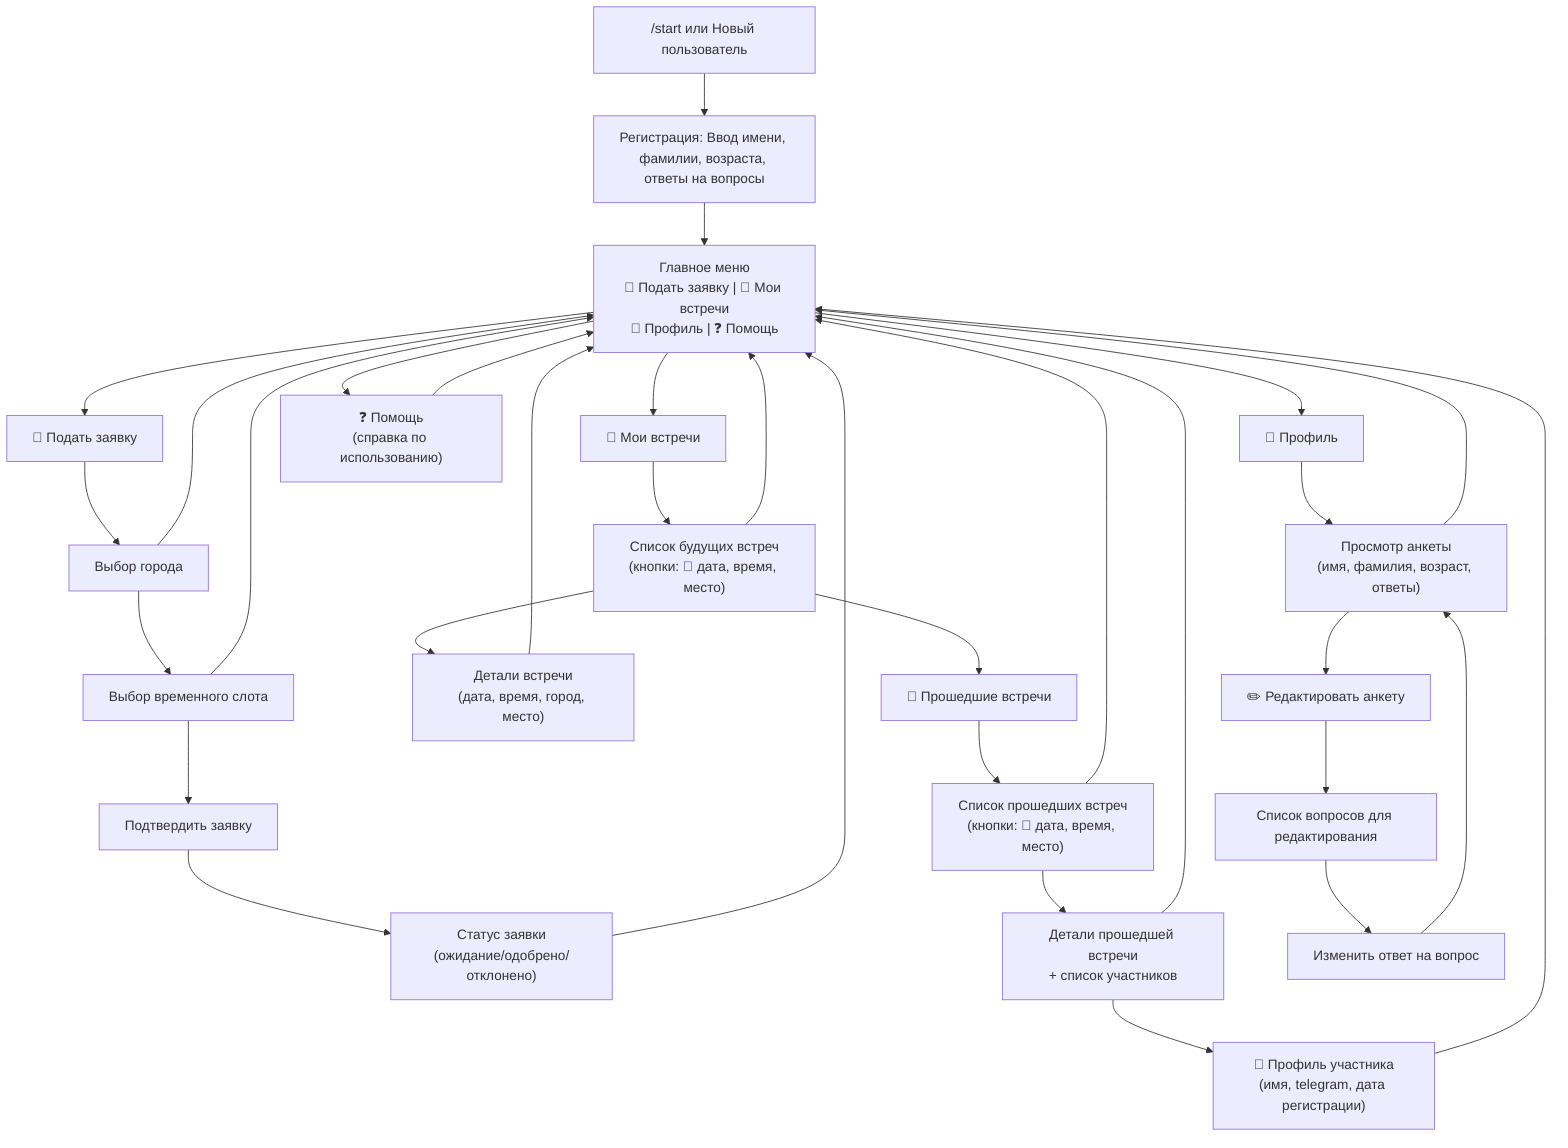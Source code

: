 flowchart TD
    Start["/start или Новый пользователь"]
    Reg["Регистрация: Ввод имени, фамилии, возраста, ответы на вопросы"]
    MainMenu["Главное меню\n📝 Подать заявку | 📅 Мои встречи\n👤 Профиль | ❓ Помощь"]

    %% Главное меню
    Start --> Reg
    Reg --> MainMenu

    %% Подать заявку
    MainMenu --> Apply["📝 Подать заявку"]
    Apply --> City["Выбор города"]
    City --> TimeSlot["Выбор временного слота"]
    TimeSlot --> ConfirmApp["Подтвердить заявку"]
    ConfirmApp --> AppStatus["Статус заявки\n(ожидание/одобрено/отклонено)"]
    AppStatus --> MainMenu

    %% Мои встречи - обновленный flow
    MainMenu --> MyMeetings["📅 Мои встречи"]
    MyMeetings --> MeetingsList["Список будущих встреч\n(кнопки: 📍 дата, время, место)"]
    MeetingsList --> MeetingDetails["Детали встречи\n(дата, время, город, место)"]
    MeetingDetails --> MainMenu
    
    %% Прошедшие встречи - новый функционал
    MeetingsList --> PastBtn["📅 Прошедшие встречи"]
    PastBtn --> PastMeetings["Список прошедших встреч\n(кнопки: 📍 дата, время, место)"]
    PastMeetings --> PastDetails["Детали прошедшей встречи\n+ список участников"]
    PastDetails --> ParticipantProfile["👤 Профиль участника\n(имя, telegram, дата регистрации)"]
    ParticipantProfile --> MainMenu
    PastDetails --> MainMenu
    PastMeetings --> MainMenu

    %% Профиль
    MainMenu --> Profile["👤 Профиль"]
    Profile --> ViewProfile["Просмотр анкеты\n(имя, фамилия, возраст, ответы)"]
    ViewProfile --> EditProfile["✏️ Редактировать анкету"]
    EditProfile --> QuestionsList["Список вопросов для редактирования"]
    QuestionsList --> EditAnswer["Изменить ответ на вопрос"]
    EditAnswer --> ViewProfile
    ViewProfile --> MainMenu

    %% Помощь
    MainMenu --> Help["❓ Помощь\n(справка по использованию)"]
    Help --> MainMenu

    %% Упрощенная навигация - все ведет в главное меню
    City --> MainMenu
    TimeSlot --> MainMenu
    MeetingsList --> MainMenu

    %% Примечания по изменениям:
    %% 1. Убраны кнопки "Назад" - везде только "В меню"
    %% 2. Добавлен функционал прошедших встреч с профилями участников
    %% 3. Кнопки встреч показывают формат "📍 дата, время, место"
    %% 4. Минимальный текст в интерфейсе - фокус на кнопках
    %% 5. Профили участников содержат: имя, telegram, дату регистрации
    %% 6. Упрощенная навигация - прямые переходы в главное меню